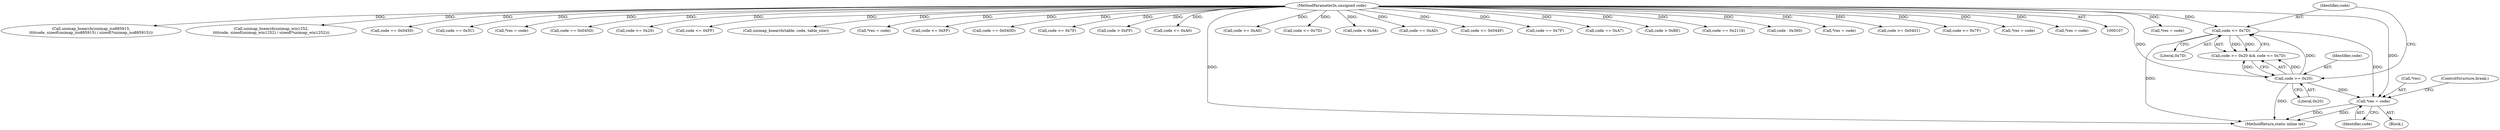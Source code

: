 digraph "0_php-src_0da8b8b801f9276359262f1ef8274c7812d3dfda?w=1_4@pointer" {
"1000405" [label="(Call,*res = code)"];
"1000401" [label="(Call,code <= 0x7D)"];
"1000398" [label="(Call,code >= 0x20)"];
"1000108" [label="(MethodParameterIn,unsigned code)"];
"1000408" [label="(Identifier,code)"];
"1000141" [label="(Call,*res = code)"];
"1000222" [label="(Call,unimap_bsearch(unimap_iso885915,\n\t\t\t\tcode, sizeof(unimap_iso885915) / sizeof(*unimap_iso885915)))"];
"1000406" [label="(Call,*res)"];
"1000263" [label="(Call,unimap_bsearch(unimap_win1252,\n\t\t\t\tcode, sizeof(unimap_win1252) / sizeof(*unimap_win1252)))"];
"1000404" [label="(Block,)"];
"1000181" [label="(Call,code == 0x0450)"];
"1000379" [label="(Call,code == 0x5C)"];
"1000384" [label="(Call,*res = code)"];
"1000184" [label="(Call,code == 0x045D)"];
"1000371" [label="(Call,code >= 0x20)"];
"1000251" [label="(Call,code <= 0xFF)"];
"1000353" [label="(Call,unimap_bsearch(table, code, table_size))"];
"1000345" [label="(Call,*res = code)"];
"1000419" [label="(MethodReturn,static inline int)"];
"1000401" [label="(Call,code <= 0x7D)"];
"1000210" [label="(Call,code <= 0xFF)"];
"1000177" [label="(Call,code == 0x040D)"];
"1000405" [label="(Call,*res = code)"];
"1000413" [label="(ControlStructure,break;)"];
"1000244" [label="(Call,code <= 0x7F)"];
"1000120" [label="(Call,code > 0xFF)"];
"1000134" [label="(Call,code <= 0xA0)"];
"1000248" [label="(Call,code >= 0xA0)"];
"1000374" [label="(Call,code <= 0x7D)"];
"1000398" [label="(Call,code >= 0x20)"];
"1000203" [label="(Call,code < 0xA4)"];
"1000137" [label="(Call,code == 0xAD)"];
"1000171" [label="(Call,code <= 0x044F)"];
"1000284" [label="(Call,code == 0x7F)"];
"1000157" [label="(Call,code == 0xA7)"];
"1000399" [label="(Identifier,code)"];
"1000207" [label="(Call,code > 0xBE)"];
"1000147" [label="(Call,code == 0x2116)"];
"1000397" [label="(Call,code >= 0x20 && code <= 0x7D)"];
"1000400" [label="(Literal,0x20)"];
"1000192" [label="(Call,code - 0x360)"];
"1000126" [label="(Call,*res = code)"];
"1000108" [label="(MethodParameterIn,unsigned code)"];
"1000403" [label="(Literal,0x7D)"];
"1000168" [label="(Call,code >= 0x0401)"];
"1000402" [label="(Identifier,code)"];
"1000341" [label="(Call,code <= 0x7F)"];
"1000214" [label="(Call,*res = code)"];
"1000255" [label="(Call,*res = code)"];
"1000405" -> "1000404"  [label="AST: "];
"1000405" -> "1000408"  [label="CFG: "];
"1000406" -> "1000405"  [label="AST: "];
"1000408" -> "1000405"  [label="AST: "];
"1000413" -> "1000405"  [label="CFG: "];
"1000405" -> "1000419"  [label="DDG: "];
"1000405" -> "1000419"  [label="DDG: "];
"1000401" -> "1000405"  [label="DDG: "];
"1000398" -> "1000405"  [label="DDG: "];
"1000108" -> "1000405"  [label="DDG: "];
"1000401" -> "1000397"  [label="AST: "];
"1000401" -> "1000403"  [label="CFG: "];
"1000402" -> "1000401"  [label="AST: "];
"1000403" -> "1000401"  [label="AST: "];
"1000397" -> "1000401"  [label="CFG: "];
"1000401" -> "1000419"  [label="DDG: "];
"1000401" -> "1000397"  [label="DDG: "];
"1000401" -> "1000397"  [label="DDG: "];
"1000398" -> "1000401"  [label="DDG: "];
"1000108" -> "1000401"  [label="DDG: "];
"1000398" -> "1000397"  [label="AST: "];
"1000398" -> "1000400"  [label="CFG: "];
"1000399" -> "1000398"  [label="AST: "];
"1000400" -> "1000398"  [label="AST: "];
"1000402" -> "1000398"  [label="CFG: "];
"1000397" -> "1000398"  [label="CFG: "];
"1000398" -> "1000419"  [label="DDG: "];
"1000398" -> "1000397"  [label="DDG: "];
"1000398" -> "1000397"  [label="DDG: "];
"1000108" -> "1000398"  [label="DDG: "];
"1000108" -> "1000107"  [label="AST: "];
"1000108" -> "1000419"  [label="DDG: "];
"1000108" -> "1000120"  [label="DDG: "];
"1000108" -> "1000126"  [label="DDG: "];
"1000108" -> "1000134"  [label="DDG: "];
"1000108" -> "1000137"  [label="DDG: "];
"1000108" -> "1000141"  [label="DDG: "];
"1000108" -> "1000147"  [label="DDG: "];
"1000108" -> "1000157"  [label="DDG: "];
"1000108" -> "1000168"  [label="DDG: "];
"1000108" -> "1000171"  [label="DDG: "];
"1000108" -> "1000177"  [label="DDG: "];
"1000108" -> "1000181"  [label="DDG: "];
"1000108" -> "1000184"  [label="DDG: "];
"1000108" -> "1000192"  [label="DDG: "];
"1000108" -> "1000203"  [label="DDG: "];
"1000108" -> "1000207"  [label="DDG: "];
"1000108" -> "1000210"  [label="DDG: "];
"1000108" -> "1000214"  [label="DDG: "];
"1000108" -> "1000222"  [label="DDG: "];
"1000108" -> "1000244"  [label="DDG: "];
"1000108" -> "1000248"  [label="DDG: "];
"1000108" -> "1000251"  [label="DDG: "];
"1000108" -> "1000255"  [label="DDG: "];
"1000108" -> "1000263"  [label="DDG: "];
"1000108" -> "1000284"  [label="DDG: "];
"1000108" -> "1000341"  [label="DDG: "];
"1000108" -> "1000345"  [label="DDG: "];
"1000108" -> "1000353"  [label="DDG: "];
"1000108" -> "1000371"  [label="DDG: "];
"1000108" -> "1000374"  [label="DDG: "];
"1000108" -> "1000379"  [label="DDG: "];
"1000108" -> "1000384"  [label="DDG: "];
}
